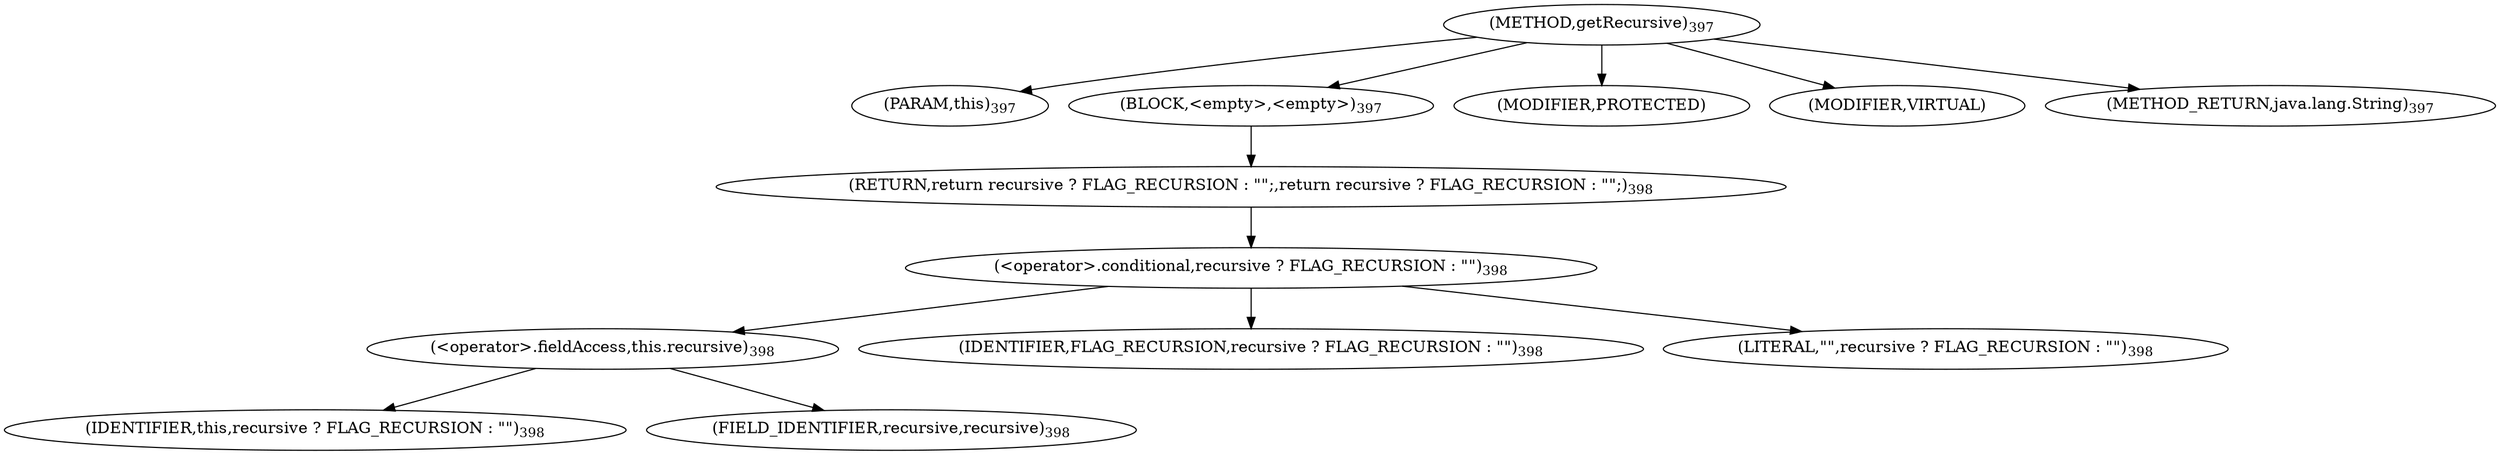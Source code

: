 digraph "getRecursive" {  
"626" [label = <(METHOD,getRecursive)<SUB>397</SUB>> ]
"627" [label = <(PARAM,this)<SUB>397</SUB>> ]
"628" [label = <(BLOCK,&lt;empty&gt;,&lt;empty&gt;)<SUB>397</SUB>> ]
"629" [label = <(RETURN,return recursive ? FLAG_RECURSION : &quot;&quot;;,return recursive ? FLAG_RECURSION : &quot;&quot;;)<SUB>398</SUB>> ]
"630" [label = <(&lt;operator&gt;.conditional,recursive ? FLAG_RECURSION : &quot;&quot;)<SUB>398</SUB>> ]
"631" [label = <(&lt;operator&gt;.fieldAccess,this.recursive)<SUB>398</SUB>> ]
"632" [label = <(IDENTIFIER,this,recursive ? FLAG_RECURSION : &quot;&quot;)<SUB>398</SUB>> ]
"633" [label = <(FIELD_IDENTIFIER,recursive,recursive)<SUB>398</SUB>> ]
"634" [label = <(IDENTIFIER,FLAG_RECURSION,recursive ? FLAG_RECURSION : &quot;&quot;)<SUB>398</SUB>> ]
"635" [label = <(LITERAL,&quot;&quot;,recursive ? FLAG_RECURSION : &quot;&quot;)<SUB>398</SUB>> ]
"636" [label = <(MODIFIER,PROTECTED)> ]
"637" [label = <(MODIFIER,VIRTUAL)> ]
"638" [label = <(METHOD_RETURN,java.lang.String)<SUB>397</SUB>> ]
  "626" -> "627" 
  "626" -> "628" 
  "626" -> "636" 
  "626" -> "637" 
  "626" -> "638" 
  "628" -> "629" 
  "629" -> "630" 
  "630" -> "631" 
  "630" -> "634" 
  "630" -> "635" 
  "631" -> "632" 
  "631" -> "633" 
}
